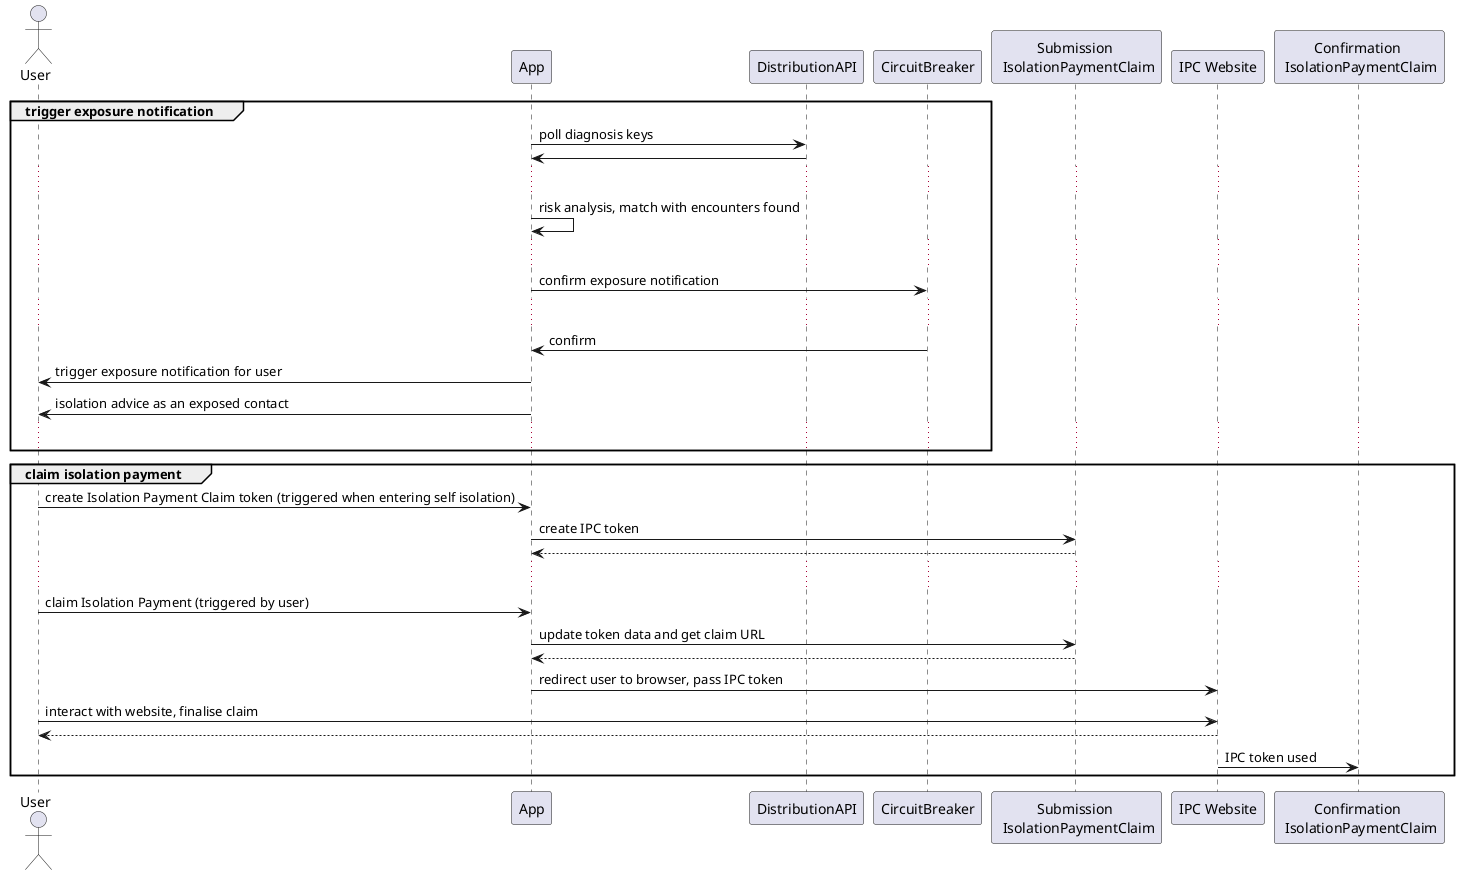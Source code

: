 @startuml isolation-payment
Actor User

group trigger exposure notification
  App -> DistributionAPI : poll diagnosis keys
  App <- DistributionAPI : 

  ...

App -> App: risk analysis, match with encounters found
...
  App -> CircuitBreaker : confirm exposure notification
  ...
  App <- CircuitBreaker : confirm
  App -> User : trigger exposure notification for user
  App -> User : isolation advice as an exposed contact
  ...
end 

group claim isolation payment
User -> App : create Isolation Payment Claim token (triggered when entering self isolation)
App -> "Submission \n IsolationPaymentClaim": create IPC token
return 
...
User -> App : claim Isolation Payment (triggered by user)
App -> "Submission \n IsolationPaymentClaim": update token data and get claim URL
return 

App -> "IPC Website": redirect user to browser, pass IPC token
User -> "IPC Website": interact with website, finalise claim
return
"IPC Website" -> "Confirmation \n IsolationPaymentClaim": IPC token used
end

@enduml
